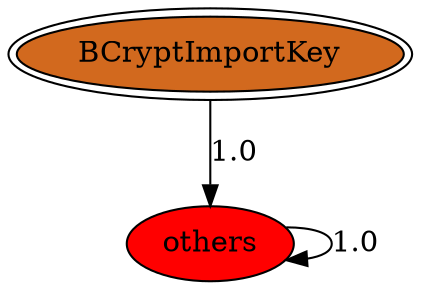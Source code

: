digraph "./REPORTS/63262.json/API_PER_CATEGORY/BCryptImportKey.exe_372_CNG Cryptographic Primitive_API_per_Category_Transition_Matrix" {
	BCryptImportKey [label=BCryptImportKey fillcolor=chocolate peripheries=2 style=filled]
	others [label=others fillcolor=red style=filled]
	BCryptImportKey -> others [label=1.0 fontcolor=black]
	others -> others [label=1.0 fontcolor=black]
}
